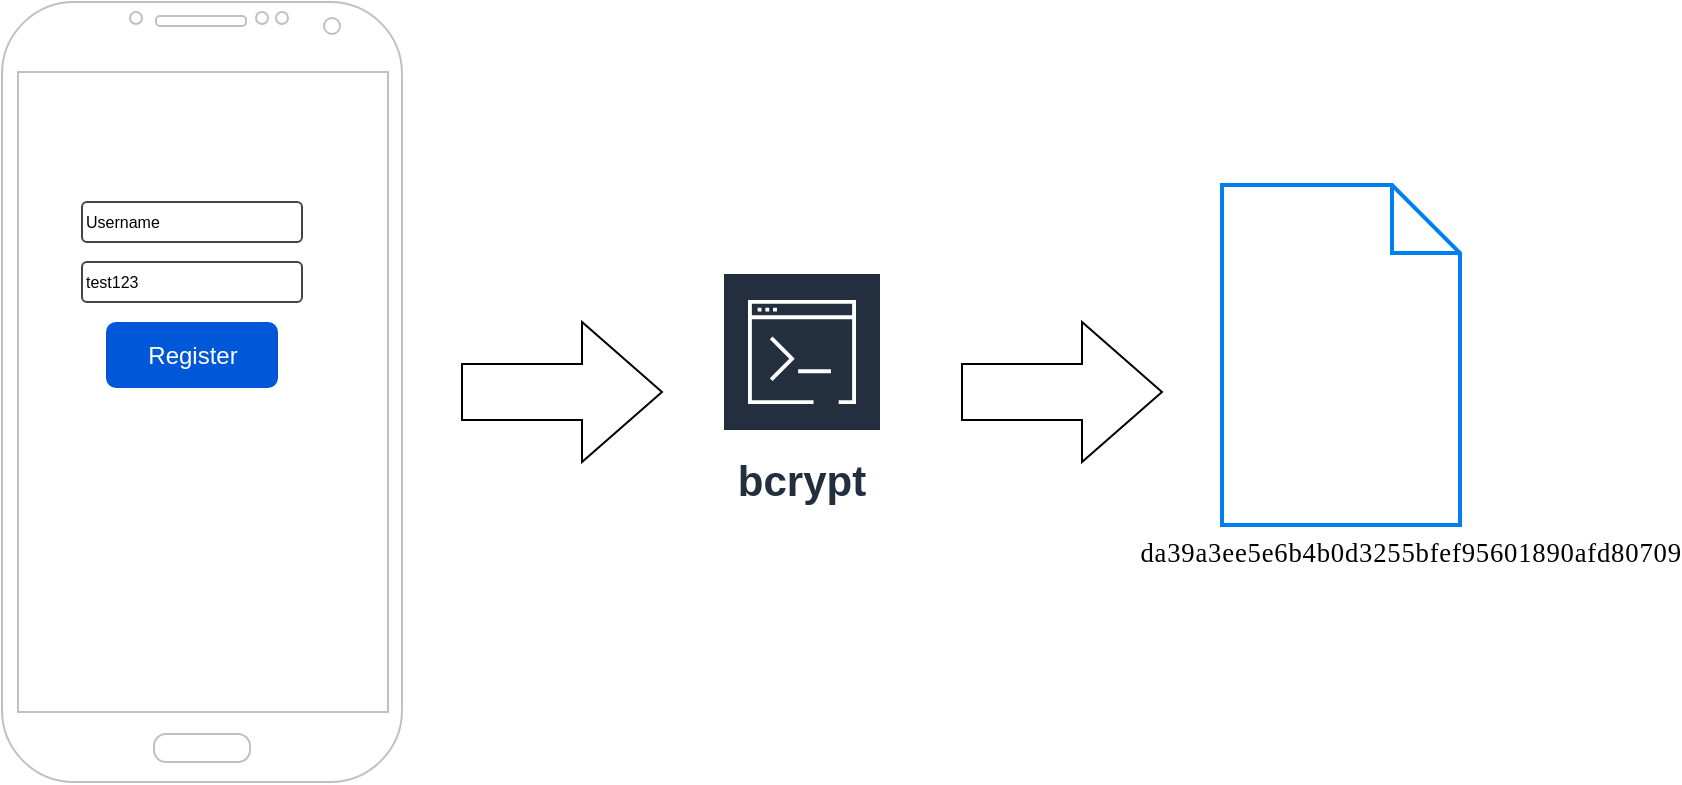 <mxfile version="20.2.2" type="github">
  <diagram id="WFubQhuUVxnH6-0ugWmy" name="Page-1">
    <mxGraphModel dx="963" dy="697" grid="1" gridSize="10" guides="1" tooltips="1" connect="1" arrows="1" fold="1" page="1" pageScale="1" pageWidth="850" pageHeight="1100" math="0" shadow="0">
      <root>
        <mxCell id="0" />
        <mxCell id="1" parent="0" />
        <mxCell id="OYxfnonS4S2r5JdDEydp-1" value="" style="verticalLabelPosition=bottom;verticalAlign=top;html=1;shadow=0;dashed=0;strokeWidth=1;shape=mxgraph.android.phone2;strokeColor=#c0c0c0;" vertex="1" parent="1">
          <mxGeometry x="50" y="160" width="200" height="390" as="geometry" />
        </mxCell>
        <mxCell id="OYxfnonS4S2r5JdDEydp-2" value="Username" style="strokeWidth=1;html=1;shadow=0;dashed=0;shape=mxgraph.ios.iTextInput;strokeColor=#444444;buttonText=;fontSize=8;whiteSpace=wrap;align=left;" vertex="1" parent="1">
          <mxGeometry x="90" y="260" width="110" height="20" as="geometry" />
        </mxCell>
        <mxCell id="OYxfnonS4S2r5JdDEydp-3" value="test123" style="strokeWidth=1;html=1;shadow=0;dashed=0;shape=mxgraph.ios.iTextInput;strokeColor=#444444;buttonText=;fontSize=8;whiteSpace=wrap;align=left;" vertex="1" parent="1">
          <mxGeometry x="90" y="290" width="110" height="20" as="geometry" />
        </mxCell>
        <mxCell id="OYxfnonS4S2r5JdDEydp-4" value="Register" style="rounded=1;fillColor=#0057D8;strokeColor=none;html=1;fontColor=#ffffff;align=center;verticalAlign=middle;fontStyle=0;fontSize=12;sketch=0;" vertex="1" parent="1">
          <mxGeometry x="102" y="320" width="86" height="33" as="geometry" />
        </mxCell>
        <mxCell id="OYxfnonS4S2r5JdDEydp-5" value="" style="html=1;shadow=0;dashed=0;align=center;verticalAlign=middle;shape=mxgraph.arrows2.arrow;dy=0.6;dx=40;notch=0;" vertex="1" parent="1">
          <mxGeometry x="280" y="320" width="100" height="70" as="geometry" />
        </mxCell>
        <mxCell id="OYxfnonS4S2r5JdDEydp-22" value="&lt;font style=&quot;font-size: 21px;&quot;&gt;bcrypt&lt;/font&gt;" style="sketch=0;outlineConnect=0;fontColor=#232F3E;gradientColor=none;strokeColor=#ffffff;fillColor=#232F3E;dashed=0;verticalLabelPosition=middle;verticalAlign=bottom;align=center;html=1;whiteSpace=wrap;fontSize=10;fontStyle=1;spacing=3;shape=mxgraph.aws4.productIcon;prIcon=mxgraph.aws4.command_line_interface;" vertex="1" parent="1">
          <mxGeometry x="410" y="295" width="80" height="120" as="geometry" />
        </mxCell>
        <mxCell id="OYxfnonS4S2r5JdDEydp-23" value="&lt;p style=&quot;margin: 0in 0in 11pt 51.1pt; line-height: 11pt; font-size: 10pt; font-family: &amp;quot;Times New Roman&amp;quot;, serif; letter-spacing: 0.3pt; text-align: start;&quot; class=&quot;MsoNormal&quot;&gt;da39a3ee5e6b4b0d3255bfef95601890afd80709&lt;/p&gt;" style="html=1;verticalLabelPosition=bottom;align=center;labelBackgroundColor=#ffffff;verticalAlign=top;strokeWidth=2;strokeColor=#0080F0;shadow=0;dashed=0;shape=mxgraph.ios7.icons.document;fontSize=21;" vertex="1" parent="1">
          <mxGeometry x="660" y="251.5" width="119" height="170" as="geometry" />
        </mxCell>
        <mxCell id="OYxfnonS4S2r5JdDEydp-24" value="" style="html=1;shadow=0;dashed=0;align=center;verticalAlign=middle;shape=mxgraph.arrows2.arrow;dy=0.6;dx=40;notch=0;" vertex="1" parent="1">
          <mxGeometry x="530" y="320" width="100" height="70" as="geometry" />
        </mxCell>
      </root>
    </mxGraphModel>
  </diagram>
</mxfile>
